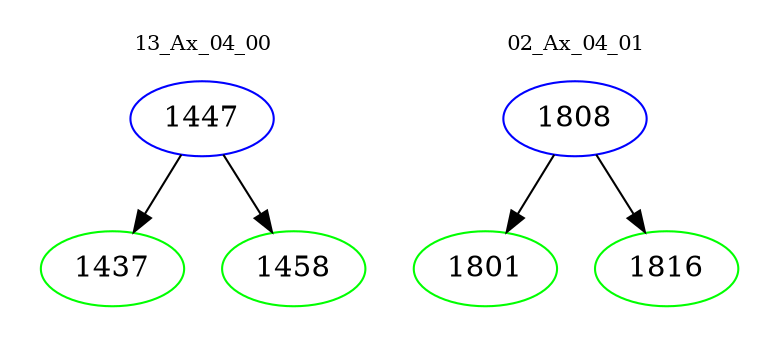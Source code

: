 digraph{
subgraph cluster_0 {
color = white
label = "13_Ax_04_00";
fontsize=10;
T0_1447 [label="1447", color="blue"]
T0_1447 -> T0_1437 [color="black"]
T0_1437 [label="1437", color="green"]
T0_1447 -> T0_1458 [color="black"]
T0_1458 [label="1458", color="green"]
}
subgraph cluster_1 {
color = white
label = "02_Ax_04_01";
fontsize=10;
T1_1808 [label="1808", color="blue"]
T1_1808 -> T1_1801 [color="black"]
T1_1801 [label="1801", color="green"]
T1_1808 -> T1_1816 [color="black"]
T1_1816 [label="1816", color="green"]
}
}
